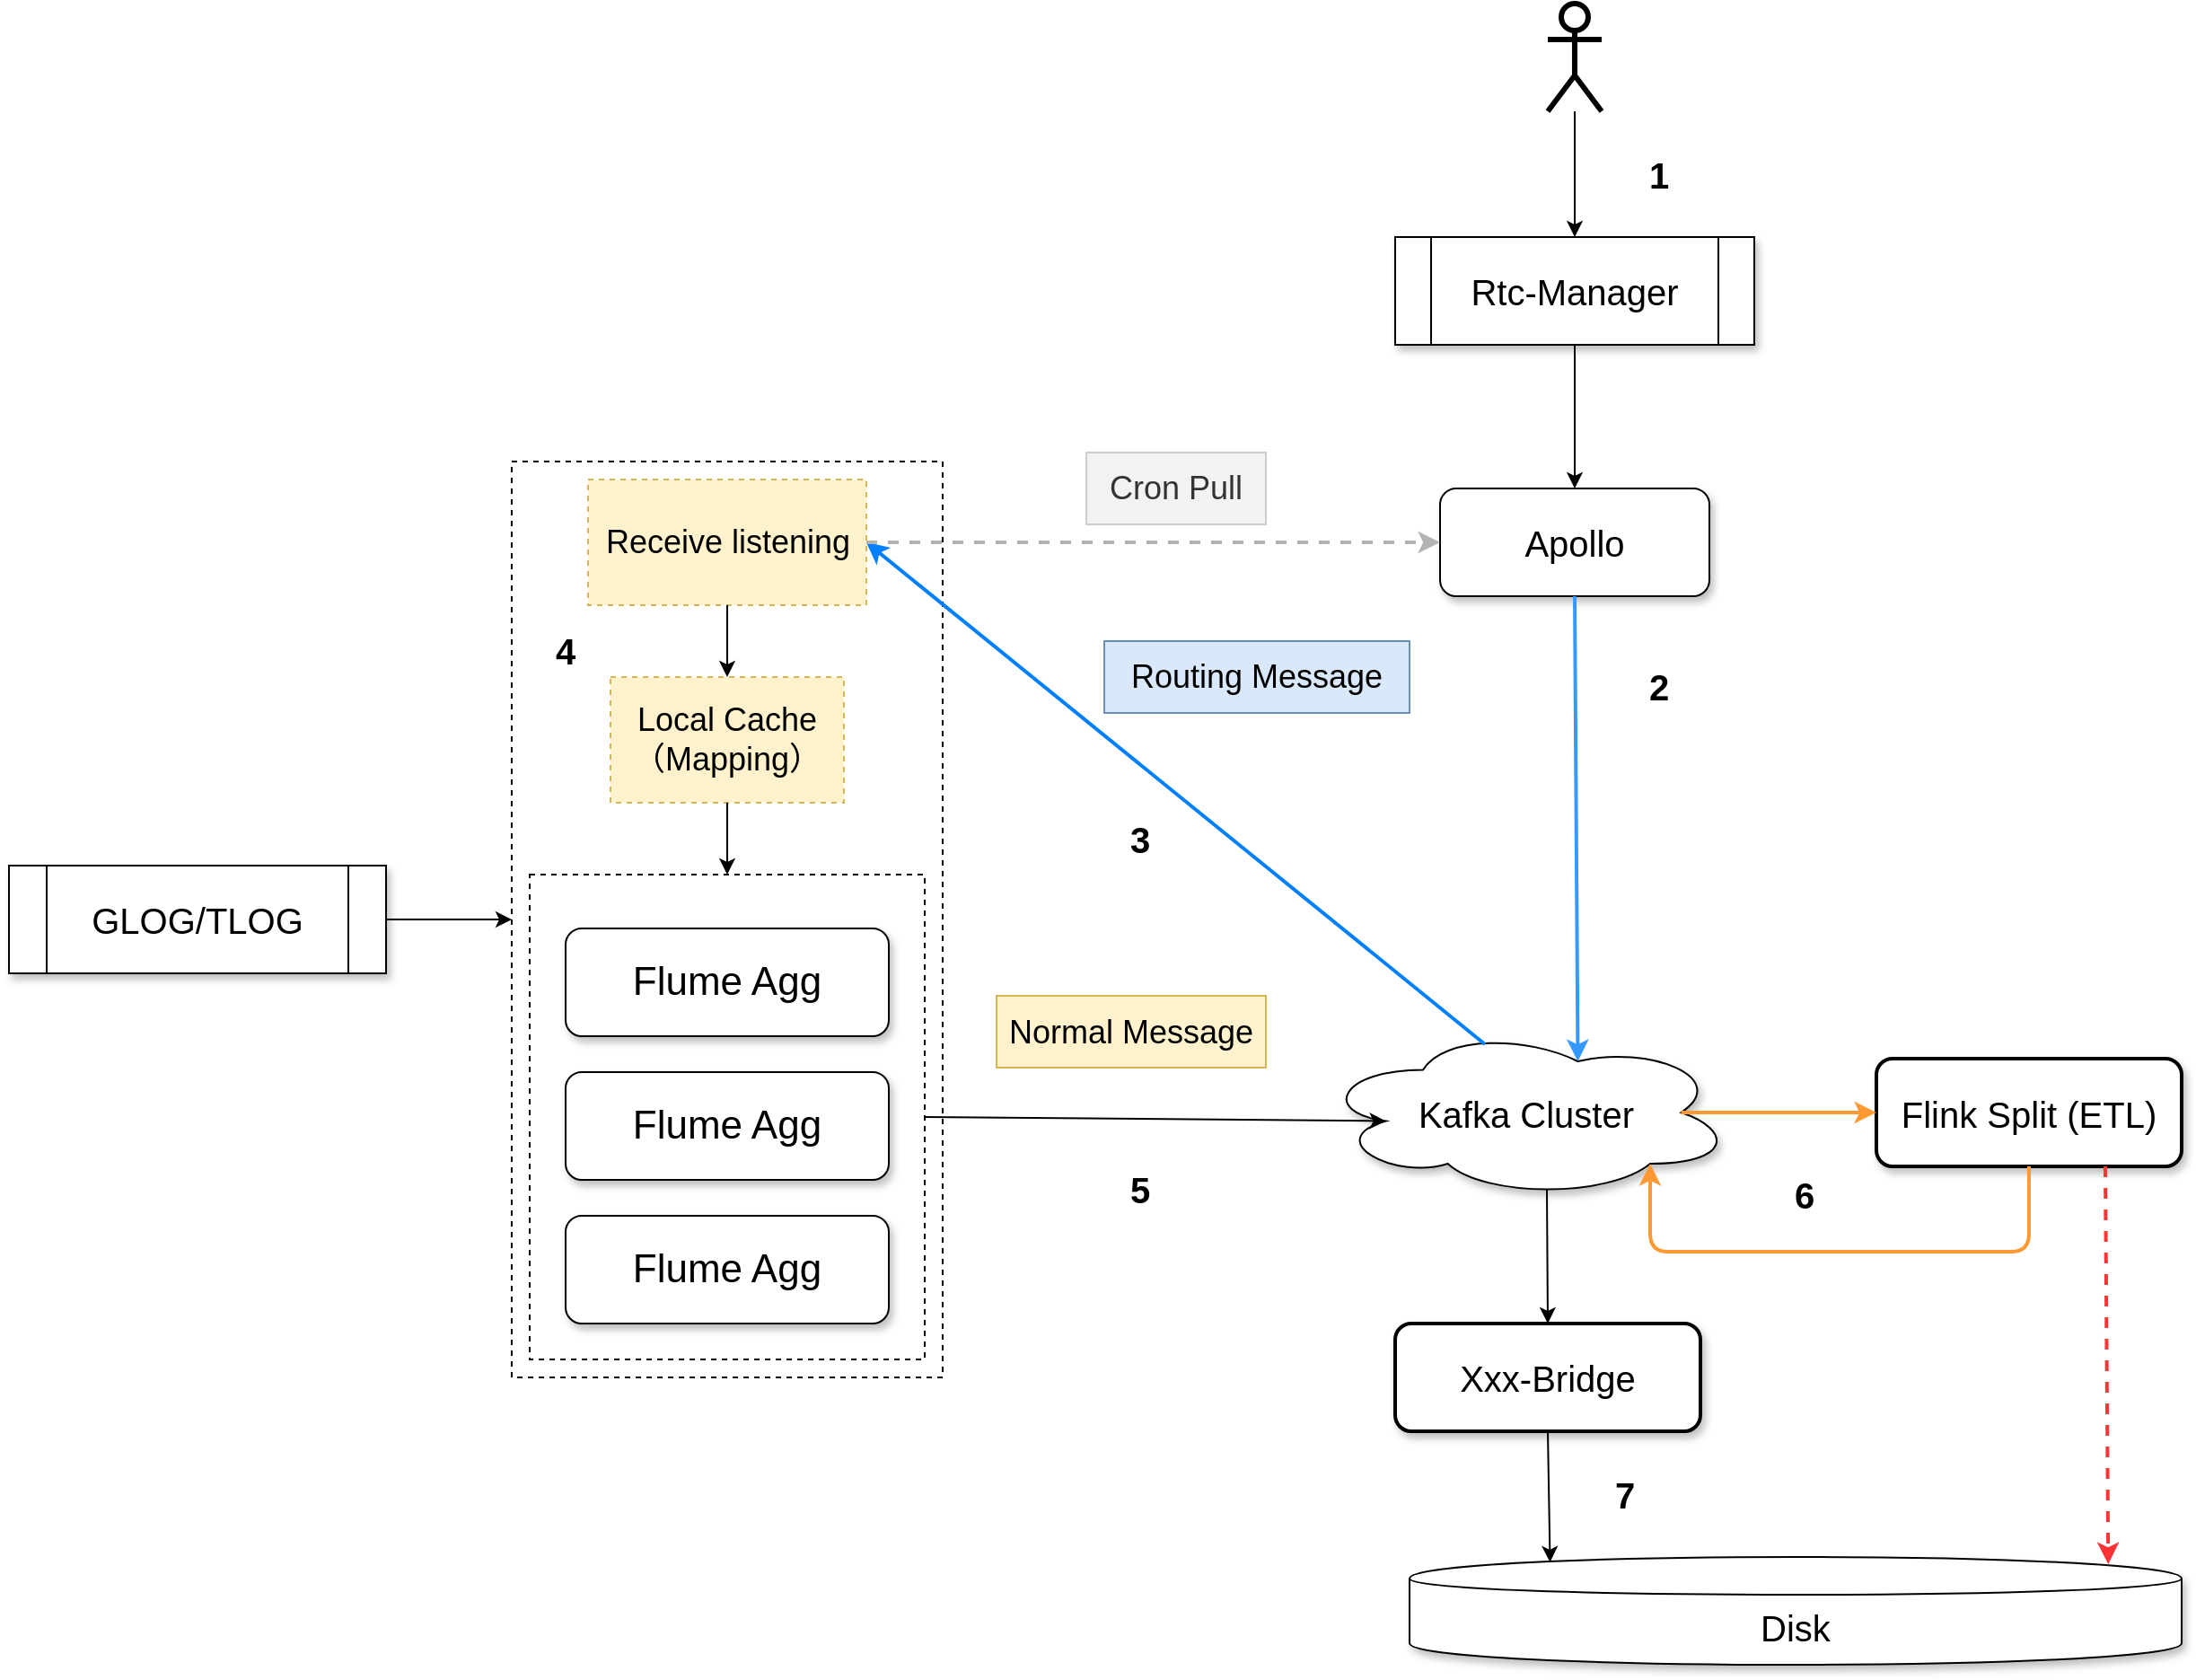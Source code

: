 <mxfile version="13.0.9" type="github">
  <diagram id="Rv57P3Tbl4RRtFDNti8X" name="第 1 页">
    <mxGraphModel dx="1483" dy="833" grid="1" gridSize="10" guides="1" tooltips="1" connect="1" arrows="1" fold="1" page="1" pageScale="1" pageWidth="1920" pageHeight="1200" math="0" shadow="0">
      <root>
        <mxCell id="0" />
        <mxCell id="1" parent="0" />
        <mxCell id="j1oXeC3f0F-jCX5uVqJW-15" value="" style="group" vertex="1" connectable="0" parent="1">
          <mxGeometry x="300" y="415" width="240" height="510" as="geometry" />
        </mxCell>
        <mxCell id="j1oXeC3f0F-jCX5uVqJW-14" value="" style="rounded=0;whiteSpace=wrap;html=1;dashed=1;fillColor=none;" vertex="1" parent="j1oXeC3f0F-jCX5uVqJW-15">
          <mxGeometry width="240" height="510" as="geometry" />
        </mxCell>
        <mxCell id="j1oXeC3f0F-jCX5uVqJW-8" value="" style="group" vertex="1" connectable="0" parent="j1oXeC3f0F-jCX5uVqJW-15">
          <mxGeometry x="10" y="230" width="220" height="270" as="geometry" />
        </mxCell>
        <mxCell id="j1oXeC3f0F-jCX5uVqJW-7" value="" style="rounded=0;whiteSpace=wrap;html=1;fillColor=none;dashed=1;" vertex="1" parent="j1oXeC3f0F-jCX5uVqJW-8">
          <mxGeometry width="220" height="270" as="geometry" />
        </mxCell>
        <mxCell id="j1oXeC3f0F-jCX5uVqJW-2" value="&lt;font style=&quot;font-size: 22px&quot;&gt;Flume Agg&lt;/font&gt;" style="rounded=1;whiteSpace=wrap;html=1;shadow=1;" vertex="1" parent="j1oXeC3f0F-jCX5uVqJW-8">
          <mxGeometry x="20" y="30" width="180" height="60" as="geometry" />
        </mxCell>
        <mxCell id="j1oXeC3f0F-jCX5uVqJW-5" value="&lt;font style=&quot;font-size: 22px&quot;&gt;Flume Agg&lt;/font&gt;" style="rounded=1;whiteSpace=wrap;html=1;shadow=1;" vertex="1" parent="j1oXeC3f0F-jCX5uVqJW-8">
          <mxGeometry x="20" y="110" width="180" height="60" as="geometry" />
        </mxCell>
        <mxCell id="j1oXeC3f0F-jCX5uVqJW-6" value="&lt;font style=&quot;font-size: 22px&quot;&gt;Flume Agg&lt;/font&gt;" style="rounded=1;whiteSpace=wrap;html=1;shadow=1;" vertex="1" parent="j1oXeC3f0F-jCX5uVqJW-8">
          <mxGeometry x="20" y="190" width="180" height="60" as="geometry" />
        </mxCell>
        <mxCell id="j1oXeC3f0F-jCX5uVqJW-10" value="&lt;span style=&quot;font-size: 18px&quot;&gt;Receive&amp;nbsp;listening&lt;/span&gt;" style="text;html=1;strokeColor=#d6b656;fillColor=#fff2cc;align=center;verticalAlign=middle;whiteSpace=wrap;rounded=0;dashed=1;" vertex="1" parent="j1oXeC3f0F-jCX5uVqJW-15">
          <mxGeometry x="42.5" y="10" width="155" height="70" as="geometry" />
        </mxCell>
        <mxCell id="j1oXeC3f0F-jCX5uVqJW-11" value="&lt;font style=&quot;font-size: 18px&quot;&gt;Local Cache&lt;br&gt;（Mapping）&lt;/font&gt;" style="text;html=1;strokeColor=#d6b656;fillColor=#fff2cc;align=center;verticalAlign=middle;whiteSpace=wrap;rounded=0;dashed=1;" vertex="1" parent="j1oXeC3f0F-jCX5uVqJW-15">
          <mxGeometry x="55" y="120" width="130" height="70" as="geometry" />
        </mxCell>
        <mxCell id="j1oXeC3f0F-jCX5uVqJW-12" value="" style="endArrow=classic;html=1;exitX=0.5;exitY=1;exitDx=0;exitDy=0;entryX=0.5;entryY=0;entryDx=0;entryDy=0;" edge="1" parent="j1oXeC3f0F-jCX5uVqJW-15" source="j1oXeC3f0F-jCX5uVqJW-11" target="j1oXeC3f0F-jCX5uVqJW-7">
          <mxGeometry width="50" height="50" relative="1" as="geometry">
            <mxPoint x="340" y="200" as="sourcePoint" />
            <mxPoint x="390" y="150" as="targetPoint" />
          </mxGeometry>
        </mxCell>
        <mxCell id="j1oXeC3f0F-jCX5uVqJW-13" value="" style="endArrow=classic;html=1;exitX=0.5;exitY=1;exitDx=0;exitDy=0;" edge="1" parent="j1oXeC3f0F-jCX5uVqJW-15" source="j1oXeC3f0F-jCX5uVqJW-10" target="j1oXeC3f0F-jCX5uVqJW-11">
          <mxGeometry width="50" height="50" relative="1" as="geometry">
            <mxPoint x="330" y="180" as="sourcePoint" />
            <mxPoint x="380" y="130" as="targetPoint" />
          </mxGeometry>
        </mxCell>
        <mxCell id="j1oXeC3f0F-jCX5uVqJW-44" value="&lt;font style=&quot;font-size: 20px&quot;&gt;&lt;b&gt;4&lt;/b&gt;&lt;/font&gt;" style="text;html=1;strokeColor=none;fillColor=none;align=center;verticalAlign=middle;whiteSpace=wrap;rounded=0;" vertex="1" parent="j1oXeC3f0F-jCX5uVqJW-15">
          <mxGeometry x="10" y="90" width="40" height="30" as="geometry" />
        </mxCell>
        <mxCell id="j1oXeC3f0F-jCX5uVqJW-1" value="&lt;font style=&quot;font-size: 20px&quot;&gt;GLOG/TLOG&lt;/font&gt;" style="shape=process;whiteSpace=wrap;html=1;backgroundOutline=1;shadow=1;" vertex="1" parent="1">
          <mxGeometry x="20" y="640" width="210" height="60" as="geometry" />
        </mxCell>
        <mxCell id="j1oXeC3f0F-jCX5uVqJW-9" value="" style="endArrow=classic;html=1;exitX=1;exitY=0.5;exitDx=0;exitDy=0;entryX=0;entryY=0.5;entryDx=0;entryDy=0;" edge="1" parent="1" source="j1oXeC3f0F-jCX5uVqJW-1" target="j1oXeC3f0F-jCX5uVqJW-14">
          <mxGeometry width="50" height="50" relative="1" as="geometry">
            <mxPoint x="240" y="955" as="sourcePoint" />
            <mxPoint x="290" y="735" as="targetPoint" />
          </mxGeometry>
        </mxCell>
        <mxCell id="j1oXeC3f0F-jCX5uVqJW-16" value="&lt;font style=&quot;font-size: 20px&quot;&gt;Kafka Cluster&lt;/font&gt;" style="ellipse;shape=cloud;whiteSpace=wrap;html=1;fillColor=#ffffff;shadow=1;" vertex="1" parent="1">
          <mxGeometry x="750" y="730" width="230" height="95" as="geometry" />
        </mxCell>
        <mxCell id="j1oXeC3f0F-jCX5uVqJW-19" value="" style="endArrow=classic;html=1;exitX=1;exitY=0.5;exitDx=0;exitDy=0;entryX=0.16;entryY=0.55;entryDx=0;entryDy=0;entryPerimeter=0;" edge="1" parent="1" source="j1oXeC3f0F-jCX5uVqJW-7" target="j1oXeC3f0F-jCX5uVqJW-16">
          <mxGeometry width="50" height="50" relative="1" as="geometry">
            <mxPoint x="640" y="845" as="sourcePoint" />
            <mxPoint x="690" y="795" as="targetPoint" />
          </mxGeometry>
        </mxCell>
        <mxCell id="j1oXeC3f0F-jCX5uVqJW-20" value="" style="endArrow=classic;html=1;exitX=0.4;exitY=0.1;exitDx=0;exitDy=0;exitPerimeter=0;entryX=1;entryY=0.5;entryDx=0;entryDy=0;strokeColor=#007FFF;strokeWidth=2;" edge="1" parent="1" source="j1oXeC3f0F-jCX5uVqJW-16" target="j1oXeC3f0F-jCX5uVqJW-10">
          <mxGeometry width="50" height="50" relative="1" as="geometry">
            <mxPoint x="690" y="585" as="sourcePoint" />
            <mxPoint x="740" y="535" as="targetPoint" />
          </mxGeometry>
        </mxCell>
        <mxCell id="j1oXeC3f0F-jCX5uVqJW-22" value="&lt;font style=&quot;font-size: 18px&quot;&gt;Normal Message&lt;/font&gt;" style="text;html=1;strokeColor=#d6b656;fillColor=#fff2cc;align=center;verticalAlign=middle;whiteSpace=wrap;rounded=0;" vertex="1" parent="1">
          <mxGeometry x="570" y="712.5" width="150" height="40" as="geometry" />
        </mxCell>
        <mxCell id="j1oXeC3f0F-jCX5uVqJW-23" value="&lt;font style=&quot;font-size: 20px&quot;&gt;Rtc-Manager&lt;/font&gt;" style="shape=process;whiteSpace=wrap;html=1;backgroundOutline=1;fillColor=#ffffff;shadow=1;" vertex="1" parent="1">
          <mxGeometry x="792" y="290" width="200" height="60" as="geometry" />
        </mxCell>
        <mxCell id="j1oXeC3f0F-jCX5uVqJW-24" value="&lt;font style=&quot;font-size: 20px&quot;&gt;Apollo&lt;/font&gt;" style="rounded=1;whiteSpace=wrap;html=1;fillColor=#ffffff;shadow=1;" vertex="1" parent="1">
          <mxGeometry x="817" y="430" width="150" height="60" as="geometry" />
        </mxCell>
        <mxCell id="j1oXeC3f0F-jCX5uVqJW-25" value="" style="endArrow=classic;html=1;strokeColor=#000000;strokeWidth=1;exitX=0.5;exitY=1;exitDx=0;exitDy=0;entryX=0.5;entryY=0;entryDx=0;entryDy=0;" edge="1" parent="1" source="j1oXeC3f0F-jCX5uVqJW-23" target="j1oXeC3f0F-jCX5uVqJW-24">
          <mxGeometry width="50" height="50" relative="1" as="geometry">
            <mxPoint x="997" y="550" as="sourcePoint" />
            <mxPoint x="1047" y="500" as="targetPoint" />
          </mxGeometry>
        </mxCell>
        <mxCell id="j1oXeC3f0F-jCX5uVqJW-26" value="" style="endArrow=classic;html=1;strokeColor=#3399FF;strokeWidth=2;exitX=0.5;exitY=1;exitDx=0;exitDy=0;entryX=0.625;entryY=0.2;entryDx=0;entryDy=0;entryPerimeter=0;" edge="1" parent="1" source="j1oXeC3f0F-jCX5uVqJW-24" target="j1oXeC3f0F-jCX5uVqJW-16">
          <mxGeometry width="50" height="50" relative="1" as="geometry">
            <mxPoint x="910" y="745" as="sourcePoint" />
            <mxPoint x="960" y="695" as="targetPoint" />
          </mxGeometry>
        </mxCell>
        <mxCell id="j1oXeC3f0F-jCX5uVqJW-27" value="&lt;font style=&quot;font-size: 18px&quot;&gt;Routing Message&lt;/font&gt;" style="text;html=1;strokeColor=#6c8ebf;fillColor=#dae8fc;align=center;verticalAlign=middle;whiteSpace=wrap;rounded=0;" vertex="1" parent="1">
          <mxGeometry x="630" y="515" width="170" height="40" as="geometry" />
        </mxCell>
        <mxCell id="j1oXeC3f0F-jCX5uVqJW-28" value="" style="shape=umlActor;verticalLabelPosition=bottom;labelBackgroundColor=#ffffff;verticalAlign=top;html=1;outlineConnect=0;fillColor=#ffffff;strokeWidth=3;" vertex="1" parent="1">
          <mxGeometry x="877" y="160" width="30" height="60" as="geometry" />
        </mxCell>
        <mxCell id="j1oXeC3f0F-jCX5uVqJW-29" value="" style="endArrow=classic;html=1;strokeColor=#000000;strokeWidth=1;entryX=0.5;entryY=0;entryDx=0;entryDy=0;" edge="1" parent="1" source="j1oXeC3f0F-jCX5uVqJW-28" target="j1oXeC3f0F-jCX5uVqJW-23">
          <mxGeometry width="50" height="50" relative="1" as="geometry">
            <mxPoint x="897" y="250" as="sourcePoint" />
            <mxPoint x="1107" y="170" as="targetPoint" />
          </mxGeometry>
        </mxCell>
        <mxCell id="j1oXeC3f0F-jCX5uVqJW-30" value="&lt;font style=&quot;font-size: 20px&quot;&gt;Xxx-Bridge&lt;/font&gt;" style="rounded=1;whiteSpace=wrap;html=1;strokeWidth=2;fillColor=#ffffff;shadow=1;" vertex="1" parent="1">
          <mxGeometry x="792" y="895" width="170" height="60" as="geometry" />
        </mxCell>
        <mxCell id="j1oXeC3f0F-jCX5uVqJW-31" value="&lt;font style=&quot;font-size: 20px&quot;&gt;Flink Split (ETL)&lt;/font&gt;" style="rounded=1;whiteSpace=wrap;html=1;strokeWidth=2;fillColor=#ffffff;shadow=1;" vertex="1" parent="1">
          <mxGeometry x="1060" y="747.5" width="170" height="60" as="geometry" />
        </mxCell>
        <mxCell id="j1oXeC3f0F-jCX5uVqJW-34" value="" style="endArrow=classic;html=1;strokeColor=#FF9933;strokeWidth=2;exitX=0.875;exitY=0.5;exitDx=0;exitDy=0;exitPerimeter=0;entryX=0;entryY=0.5;entryDx=0;entryDy=0;" edge="1" parent="1" source="j1oXeC3f0F-jCX5uVqJW-16" target="j1oXeC3f0F-jCX5uVqJW-31">
          <mxGeometry width="50" height="50" relative="1" as="geometry">
            <mxPoint x="950" y="935" as="sourcePoint" />
            <mxPoint x="1000" y="885" as="targetPoint" />
          </mxGeometry>
        </mxCell>
        <mxCell id="j1oXeC3f0F-jCX5uVqJW-35" value="" style="edgeStyle=elbowEdgeStyle;elbow=vertical;endArrow=classic;html=1;strokeColor=#FF9933;strokeWidth=2;entryX=0.8;entryY=0.8;entryDx=0;entryDy=0;entryPerimeter=0;exitX=0.5;exitY=1;exitDx=0;exitDy=0;" edge="1" parent="1" source="j1oXeC3f0F-jCX5uVqJW-31" target="j1oXeC3f0F-jCX5uVqJW-16">
          <mxGeometry width="50" height="50" relative="1" as="geometry">
            <mxPoint x="990" y="915" as="sourcePoint" />
            <mxPoint x="1040" y="865" as="targetPoint" />
            <Array as="points">
              <mxPoint x="1010" y="855" />
            </Array>
          </mxGeometry>
        </mxCell>
        <mxCell id="j1oXeC3f0F-jCX5uVqJW-36" value="" style="endArrow=classic;html=1;strokeColor=#000000;strokeWidth=1;entryX=0.5;entryY=0;entryDx=0;entryDy=0;exitX=0.55;exitY=0.95;exitDx=0;exitDy=0;exitPerimeter=0;" edge="1" parent="1" source="j1oXeC3f0F-jCX5uVqJW-16" target="j1oXeC3f0F-jCX5uVqJW-30">
          <mxGeometry width="50" height="50" relative="1" as="geometry">
            <mxPoint x="840" y="915" as="sourcePoint" />
            <mxPoint x="890" y="865" as="targetPoint" />
          </mxGeometry>
        </mxCell>
        <mxCell id="j1oXeC3f0F-jCX5uVqJW-37" value="&lt;font style=&quot;font-size: 20px&quot;&gt;Disk&lt;/font&gt;" style="shape=cylinder;whiteSpace=wrap;html=1;boundedLbl=1;backgroundOutline=1;strokeWidth=1;fillColor=#ffffff;shadow=1;" vertex="1" parent="1">
          <mxGeometry x="800" y="1025" width="430" height="60" as="geometry" />
        </mxCell>
        <mxCell id="j1oXeC3f0F-jCX5uVqJW-38" value="" style="endArrow=classic;html=1;strokeColor=#000000;strokeWidth=1;exitX=0.5;exitY=1;exitDx=0;exitDy=0;entryX=0.182;entryY=0.048;entryDx=0;entryDy=0;entryPerimeter=0;" edge="1" parent="1" source="j1oXeC3f0F-jCX5uVqJW-30" target="j1oXeC3f0F-jCX5uVqJW-37">
          <mxGeometry width="50" height="50" relative="1" as="geometry">
            <mxPoint x="660" y="1075" as="sourcePoint" />
            <mxPoint x="710" y="1025" as="targetPoint" />
          </mxGeometry>
        </mxCell>
        <mxCell id="j1oXeC3f0F-jCX5uVqJW-39" value="" style="endArrow=classic;html=1;strokeColor=#FF3333;strokeWidth=2;exitX=0.75;exitY=1;exitDx=0;exitDy=0;entryX=0.905;entryY=0.067;entryDx=0;entryDy=0;entryPerimeter=0;dashed=1;" edge="1" parent="1" source="j1oXeC3f0F-jCX5uVqJW-31" target="j1oXeC3f0F-jCX5uVqJW-37">
          <mxGeometry width="50" height="50" relative="1" as="geometry">
            <mxPoint x="1180" y="965" as="sourcePoint" />
            <mxPoint x="1230" y="915" as="targetPoint" />
          </mxGeometry>
        </mxCell>
        <mxCell id="j1oXeC3f0F-jCX5uVqJW-40" value="&lt;font style=&quot;font-size: 20px&quot;&gt;&lt;b&gt;1&lt;/b&gt;&lt;/font&gt;" style="text;html=1;strokeColor=none;fillColor=none;align=center;verticalAlign=middle;whiteSpace=wrap;rounded=0;" vertex="1" parent="1">
          <mxGeometry x="919" y="240" width="40" height="30" as="geometry" />
        </mxCell>
        <mxCell id="j1oXeC3f0F-jCX5uVqJW-41" value="&lt;font style=&quot;font-size: 20px&quot;&gt;&lt;b&gt;2&lt;/b&gt;&lt;/font&gt;" style="text;html=1;strokeColor=none;fillColor=none;align=center;verticalAlign=middle;whiteSpace=wrap;rounded=0;" vertex="1" parent="1">
          <mxGeometry x="919" y="525" width="40" height="30" as="geometry" />
        </mxCell>
        <mxCell id="j1oXeC3f0F-jCX5uVqJW-43" value="&lt;font style=&quot;font-size: 20px&quot;&gt;&lt;b&gt;3&lt;/b&gt;&lt;/font&gt;" style="text;html=1;strokeColor=none;fillColor=none;align=center;verticalAlign=middle;whiteSpace=wrap;rounded=0;" vertex="1" parent="1">
          <mxGeometry x="630" y="610" width="40" height="30" as="geometry" />
        </mxCell>
        <mxCell id="j1oXeC3f0F-jCX5uVqJW-45" value="&lt;font style=&quot;font-size: 20px&quot;&gt;&lt;b&gt;5&lt;/b&gt;&lt;/font&gt;" style="text;html=1;strokeColor=none;fillColor=none;align=center;verticalAlign=middle;whiteSpace=wrap;rounded=0;" vertex="1" parent="1">
          <mxGeometry x="630" y="805" width="40" height="30" as="geometry" />
        </mxCell>
        <mxCell id="j1oXeC3f0F-jCX5uVqJW-48" value="&lt;font style=&quot;font-size: 20px&quot;&gt;&lt;b&gt;6&lt;/b&gt;&lt;/font&gt;" style="text;html=1;strokeColor=none;fillColor=none;align=center;verticalAlign=middle;whiteSpace=wrap;rounded=0;" vertex="1" parent="1">
          <mxGeometry x="1000" y="807.5" width="40" height="30" as="geometry" />
        </mxCell>
        <mxCell id="j1oXeC3f0F-jCX5uVqJW-49" value="&lt;font style=&quot;font-size: 20px&quot;&gt;&lt;b&gt;7&lt;/b&gt;&lt;/font&gt;" style="text;html=1;strokeColor=none;fillColor=none;align=center;verticalAlign=middle;whiteSpace=wrap;rounded=0;" vertex="1" parent="1">
          <mxGeometry x="900" y="975" width="40" height="30" as="geometry" />
        </mxCell>
        <mxCell id="j1oXeC3f0F-jCX5uVqJW-51" value="" style="endArrow=classic;html=1;dashed=1;strokeColor=#B3B3B3;strokeWidth=2;exitX=1;exitY=0.5;exitDx=0;exitDy=0;entryX=0;entryY=0.5;entryDx=0;entryDy=0;" edge="1" parent="1" source="j1oXeC3f0F-jCX5uVqJW-10" target="j1oXeC3f0F-jCX5uVqJW-24">
          <mxGeometry width="50" height="50" relative="1" as="geometry">
            <mxPoint x="630" y="370" as="sourcePoint" />
            <mxPoint x="680" y="320" as="targetPoint" />
          </mxGeometry>
        </mxCell>
        <mxCell id="j1oXeC3f0F-jCX5uVqJW-52" value="&lt;font style=&quot;font-size: 18px&quot;&gt;Cron Pull&lt;/font&gt;" style="text;html=1;strokeColor=#CCCCCC;fillColor=#F2F2F2;align=center;verticalAlign=middle;whiteSpace=wrap;rounded=0;fontColor=#333333;" vertex="1" parent="1">
          <mxGeometry x="620" y="410" width="100" height="40" as="geometry" />
        </mxCell>
      </root>
    </mxGraphModel>
  </diagram>
</mxfile>
